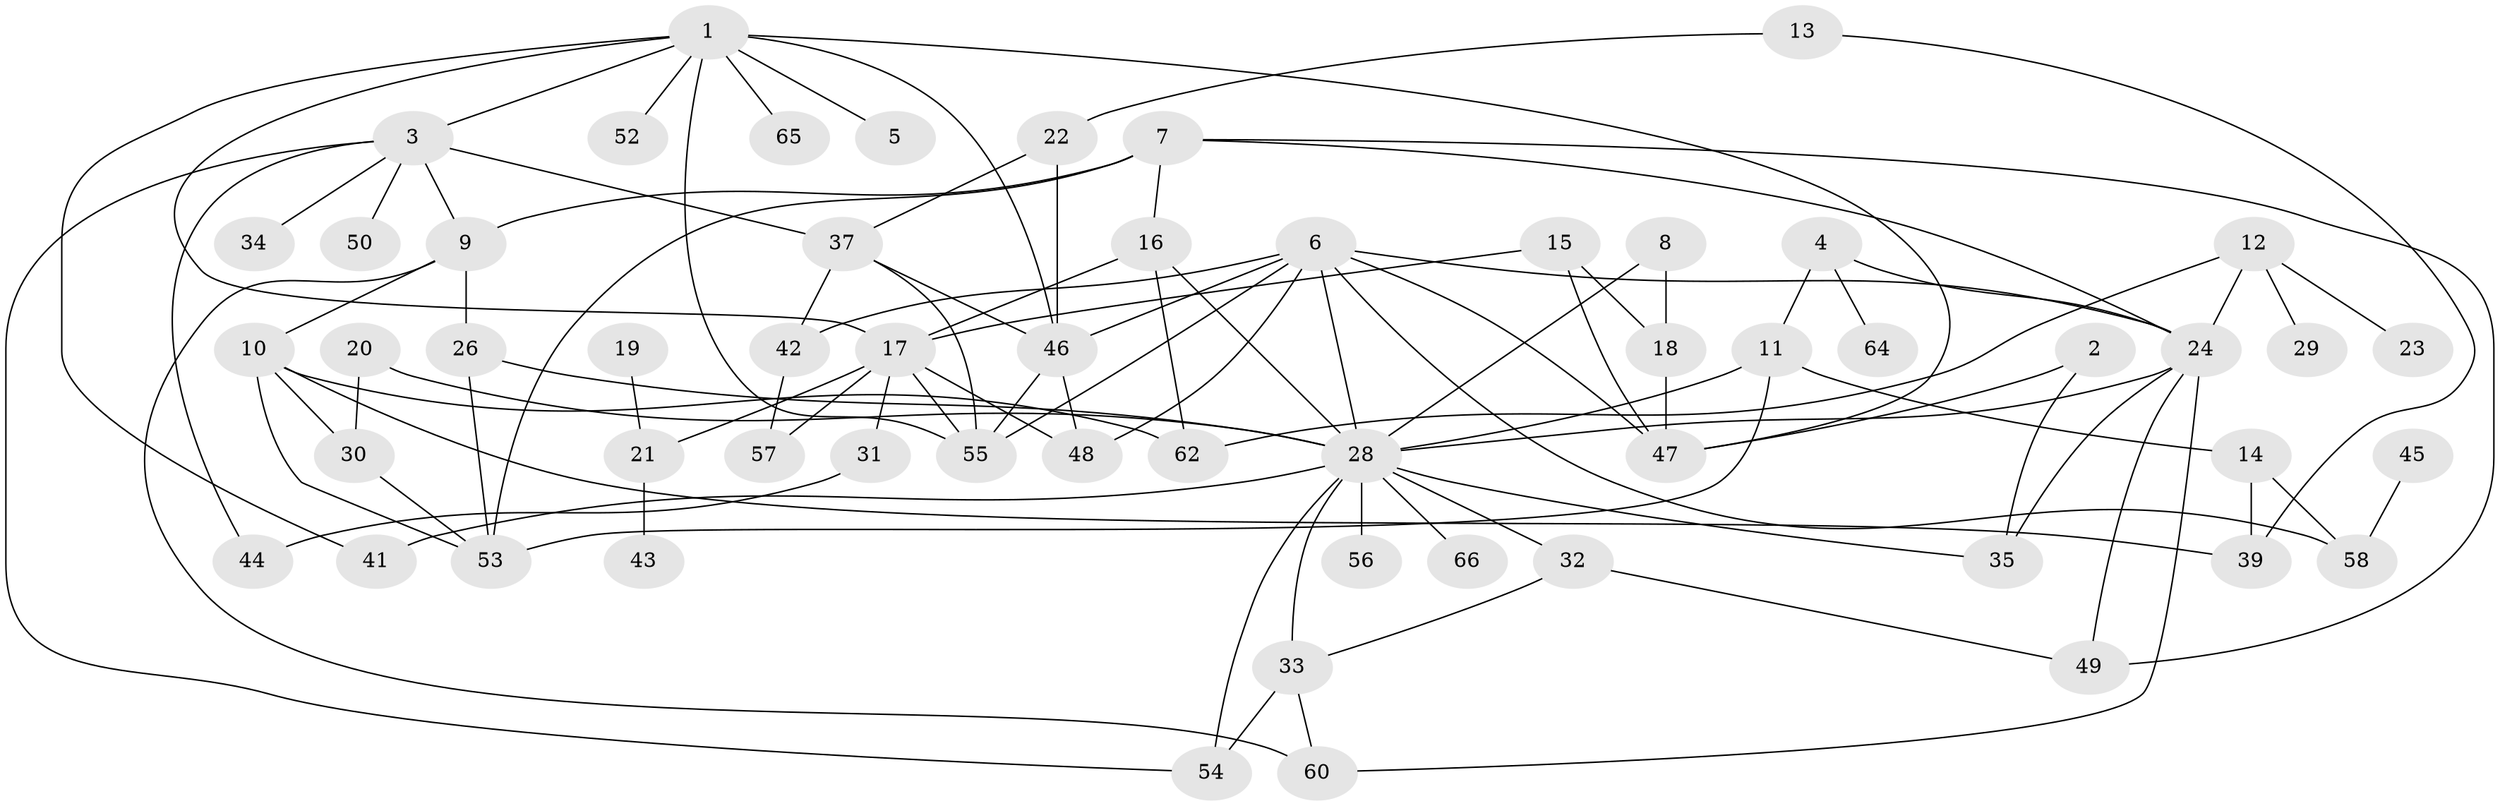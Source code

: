 // original degree distribution, {2: 0.2595419847328244, 4: 0.16030534351145037, 5: 0.061068702290076333, 3: 0.183206106870229, 1: 0.22900763358778625, 0: 0.061068702290076333, 6: 0.022900763358778626, 8: 0.022900763358778626}
// Generated by graph-tools (version 1.1) at 2025/33/03/09/25 02:33:55]
// undirected, 57 vertices, 97 edges
graph export_dot {
graph [start="1"]
  node [color=gray90,style=filled];
  1;
  2;
  3;
  4;
  5;
  6;
  7;
  8;
  9;
  10;
  11;
  12;
  13;
  14;
  15;
  16;
  17;
  18;
  19;
  20;
  21;
  22;
  23;
  24;
  26;
  28;
  29;
  30;
  31;
  32;
  33;
  34;
  35;
  37;
  39;
  41;
  42;
  43;
  44;
  45;
  46;
  47;
  48;
  49;
  50;
  52;
  53;
  54;
  55;
  56;
  57;
  58;
  60;
  62;
  64;
  65;
  66;
  1 -- 3 [weight=1.0];
  1 -- 5 [weight=1.0];
  1 -- 17 [weight=1.0];
  1 -- 41 [weight=1.0];
  1 -- 46 [weight=1.0];
  1 -- 47 [weight=1.0];
  1 -- 52 [weight=1.0];
  1 -- 55 [weight=1.0];
  1 -- 65 [weight=1.0];
  2 -- 35 [weight=1.0];
  2 -- 47 [weight=1.0];
  3 -- 9 [weight=1.0];
  3 -- 34 [weight=1.0];
  3 -- 37 [weight=2.0];
  3 -- 44 [weight=1.0];
  3 -- 50 [weight=1.0];
  3 -- 54 [weight=1.0];
  4 -- 11 [weight=1.0];
  4 -- 24 [weight=1.0];
  4 -- 64 [weight=1.0];
  6 -- 24 [weight=1.0];
  6 -- 28 [weight=1.0];
  6 -- 42 [weight=1.0];
  6 -- 46 [weight=1.0];
  6 -- 47 [weight=1.0];
  6 -- 48 [weight=1.0];
  6 -- 55 [weight=1.0];
  6 -- 58 [weight=1.0];
  7 -- 9 [weight=2.0];
  7 -- 16 [weight=1.0];
  7 -- 24 [weight=1.0];
  7 -- 49 [weight=1.0];
  7 -- 53 [weight=1.0];
  8 -- 18 [weight=1.0];
  8 -- 28 [weight=1.0];
  9 -- 10 [weight=1.0];
  9 -- 26 [weight=1.0];
  9 -- 60 [weight=1.0];
  10 -- 30 [weight=1.0];
  10 -- 39 [weight=1.0];
  10 -- 53 [weight=1.0];
  10 -- 62 [weight=1.0];
  11 -- 14 [weight=1.0];
  11 -- 28 [weight=1.0];
  11 -- 53 [weight=1.0];
  12 -- 23 [weight=1.0];
  12 -- 24 [weight=1.0];
  12 -- 29 [weight=1.0];
  12 -- 62 [weight=1.0];
  13 -- 22 [weight=1.0];
  13 -- 39 [weight=1.0];
  14 -- 39 [weight=1.0];
  14 -- 58 [weight=1.0];
  15 -- 17 [weight=1.0];
  15 -- 18 [weight=1.0];
  15 -- 47 [weight=1.0];
  16 -- 17 [weight=1.0];
  16 -- 28 [weight=1.0];
  16 -- 62 [weight=1.0];
  17 -- 21 [weight=1.0];
  17 -- 31 [weight=1.0];
  17 -- 48 [weight=1.0];
  17 -- 55 [weight=1.0];
  17 -- 57 [weight=2.0];
  18 -- 47 [weight=1.0];
  19 -- 21 [weight=1.0];
  20 -- 28 [weight=1.0];
  20 -- 30 [weight=1.0];
  21 -- 43 [weight=1.0];
  22 -- 37 [weight=1.0];
  22 -- 46 [weight=2.0];
  24 -- 28 [weight=1.0];
  24 -- 35 [weight=1.0];
  24 -- 49 [weight=1.0];
  24 -- 60 [weight=1.0];
  26 -- 28 [weight=1.0];
  26 -- 53 [weight=1.0];
  28 -- 32 [weight=1.0];
  28 -- 33 [weight=1.0];
  28 -- 35 [weight=1.0];
  28 -- 41 [weight=1.0];
  28 -- 54 [weight=1.0];
  28 -- 56 [weight=1.0];
  28 -- 66 [weight=1.0];
  30 -- 53 [weight=1.0];
  31 -- 44 [weight=1.0];
  32 -- 33 [weight=1.0];
  32 -- 49 [weight=1.0];
  33 -- 54 [weight=2.0];
  33 -- 60 [weight=1.0];
  37 -- 42 [weight=1.0];
  37 -- 46 [weight=1.0];
  37 -- 55 [weight=1.0];
  42 -- 57 [weight=1.0];
  45 -- 58 [weight=1.0];
  46 -- 48 [weight=2.0];
  46 -- 55 [weight=1.0];
}
